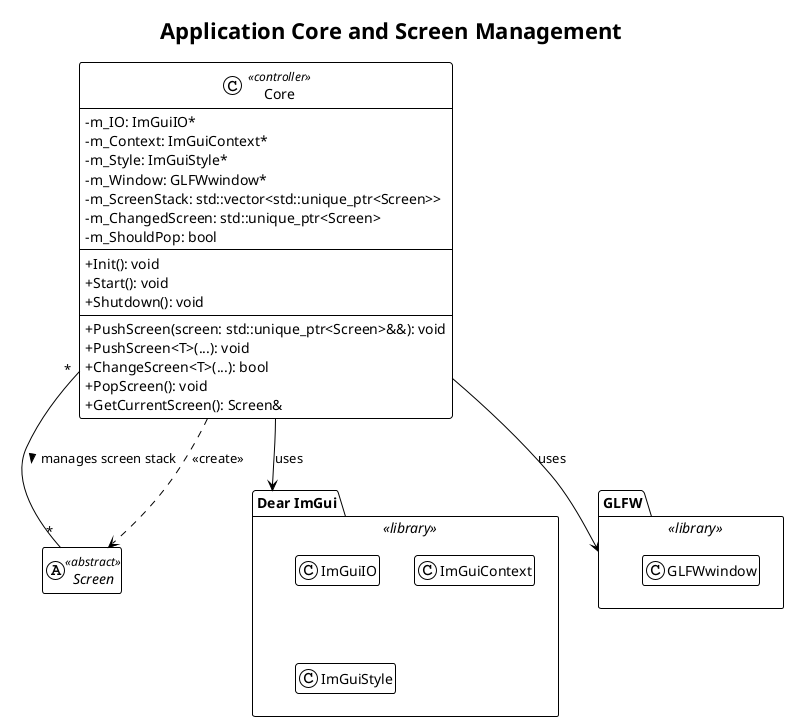 @startuml
!theme plain
skinparam classAttributeIconSize 0
hide empty members
title Application Core and Screen Management

' --- External Libraries ---
package "Dear ImGui" as IMGUI_LIB <<library>> {
  class ImGuiIO
  class ImGuiContext
  class ImGuiStyle
}

package "GLFW" as GLFW_LIB <<library>> {
  class GLFWwindow
}

' --- Abstract Base Class for Screens/States ---
abstract class Screen <<abstract>> {
  ' Typically would have virtual methods like:
  ' {abstract} OnAttach(): void
  ' {abstract} OnUpdate(): void
  ' {abstract} OnRender(): void
}

' --- The Main Application Controller ---
class Core <<controller>> {
  ' --- Private Members ---
  - m_IO: ImGuiIO*
  - m_Context: ImGuiContext*
  - m_Style: ImGuiStyle*
  - m_Window: GLFWwindow*
  - m_ScreenStack: std::vector<std::unique_ptr<Screen>>
  - m_ChangedScreen: std::unique_ptr<Screen>
  - m_ShouldPop: bool
  --
  ' --- Public Lifecycle Methods ---
  + Init(): void
  + Start(): void
  + Shutdown(): void
  --
  ' --- Public Screen Management ---
  + PushScreen(screen: std::unique_ptr<Screen>&&): void
  + {method} PushScreen<T>(...): void
  + {method} ChangeScreen<T>(...): bool
  + PopScreen(): void
  + GetCurrentScreen(): Screen&
}

' --- Relationships ---

' Composition: Core owns and manages the lifetime of all Screen objects in its stack.
Core "*"-- "*" Screen : manages screen stack >

' Factory: Core is responsible for creating new Screen instances.
Core ..> Screen : <<create>>

' Association: Core holds pointers to and interacts with external library objects.
Core --> IMGUI_LIB : uses
Core --> GLFW_LIB : uses

@enduml